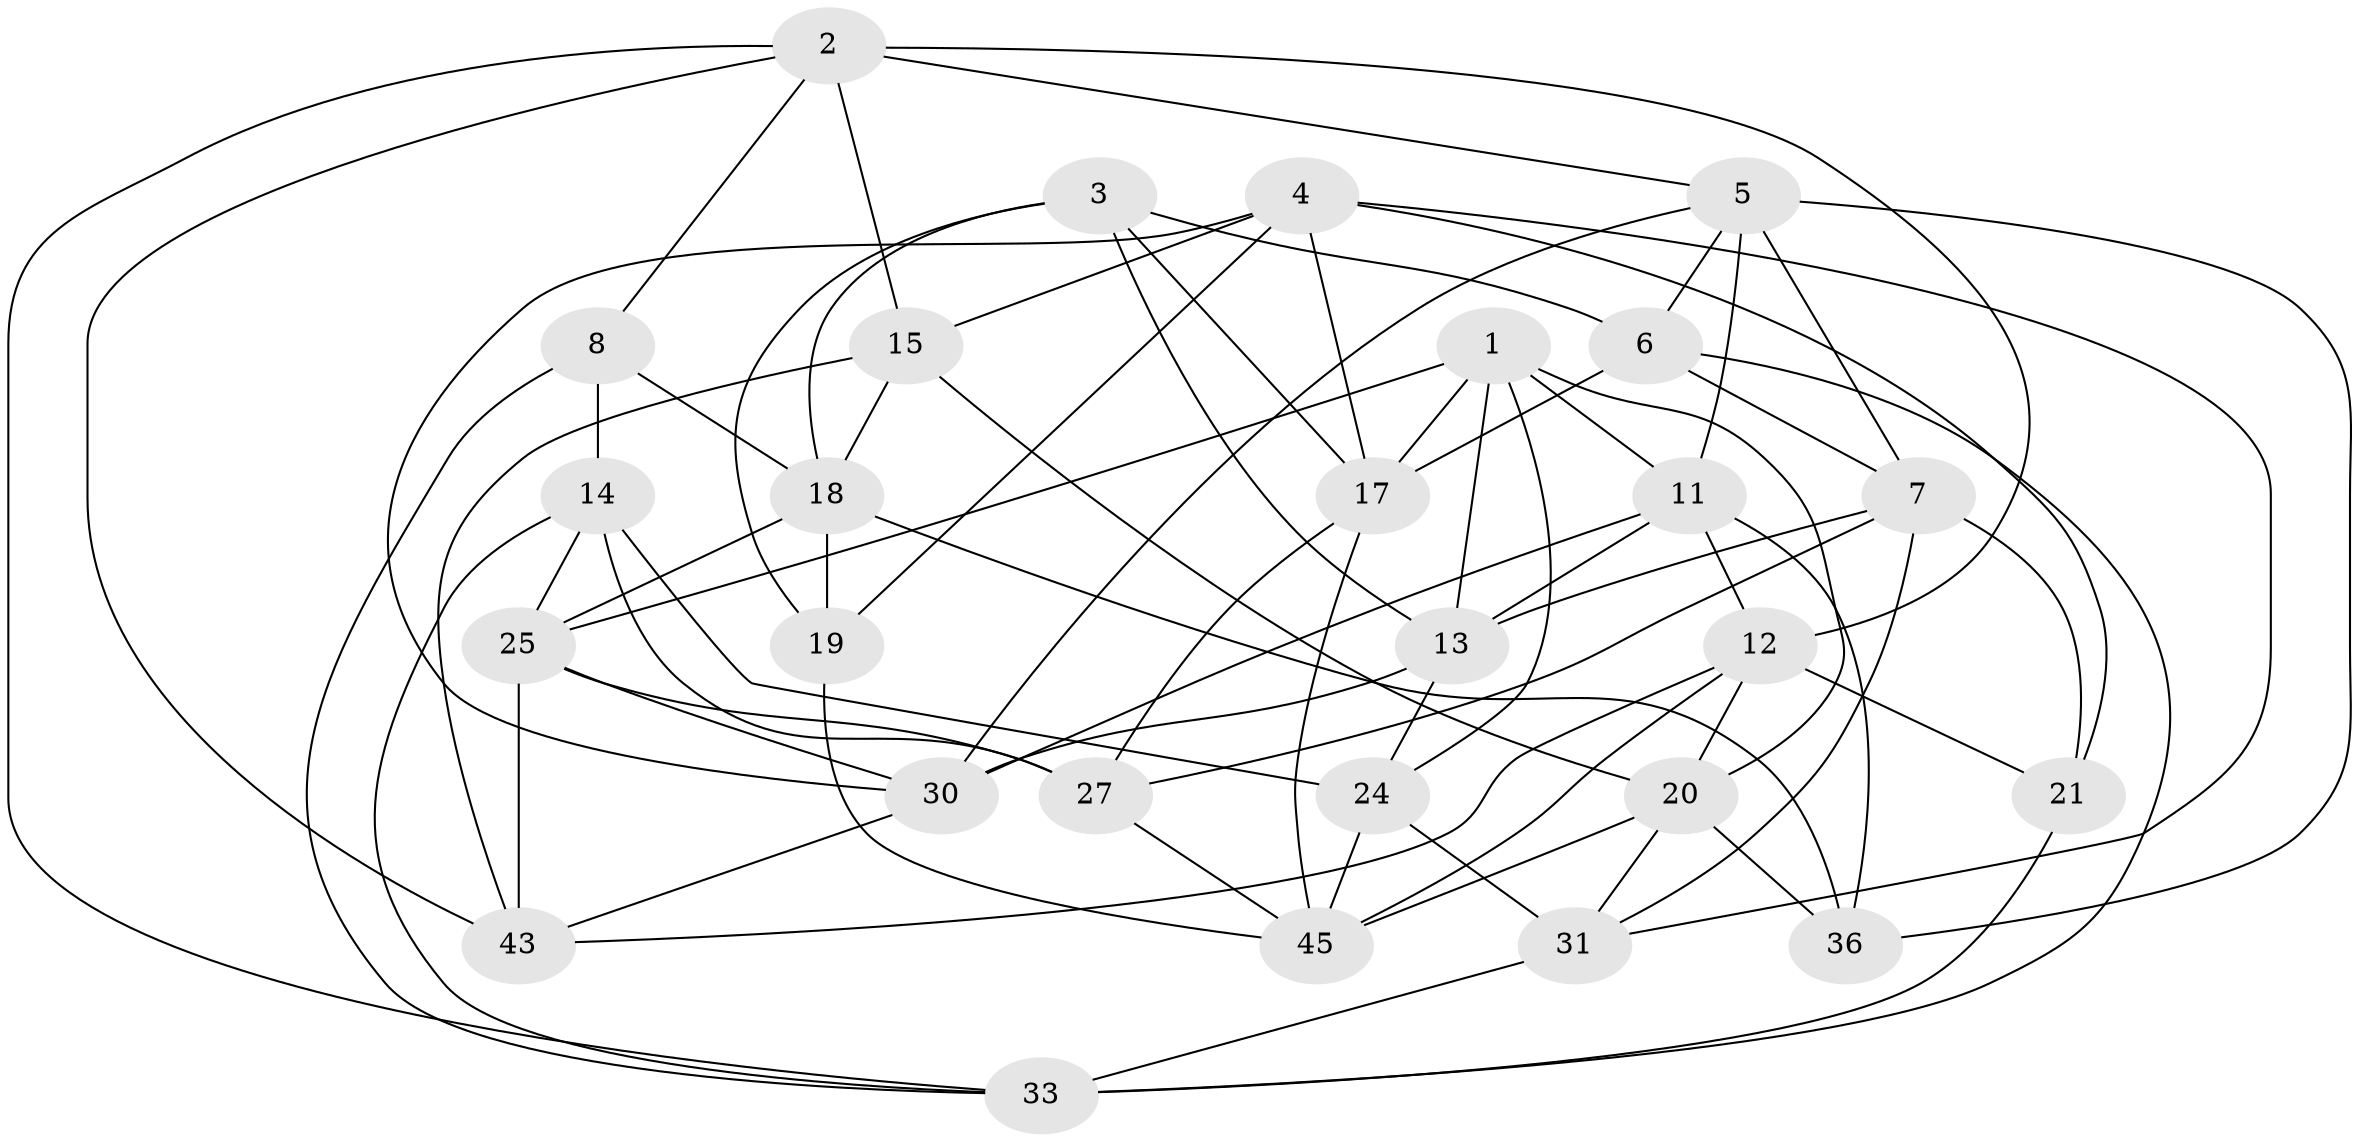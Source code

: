 // Generated by graph-tools (version 1.1) at 2025/52/02/27/25 19:52:28]
// undirected, 27 vertices, 73 edges
graph export_dot {
graph [start="1"]
  node [color=gray90,style=filled];
  1 [super="+22"];
  2 [super="+42"];
  3 [super="+9"];
  4 [super="+10"];
  5 [super="+28"];
  6 [super="+49"];
  7 [super="+23"];
  8;
  11 [super="+34"];
  12 [super="+16"];
  13 [super="+35"];
  14 [super="+38"];
  15 [super="+32"];
  17 [super="+46"];
  18 [super="+44"];
  19;
  20 [super="+26"];
  21;
  24 [super="+29"];
  25 [super="+40"];
  27 [super="+41"];
  30 [super="+47"];
  31 [super="+39"];
  33 [super="+37"];
  36;
  43 [super="+48"];
  45 [super="+50"];
  1 -- 11;
  1 -- 24;
  1 -- 20;
  1 -- 17;
  1 -- 13;
  1 -- 25;
  2 -- 8;
  2 -- 5;
  2 -- 43;
  2 -- 12;
  2 -- 33;
  2 -- 15;
  3 -- 19;
  3 -- 17;
  3 -- 6 [weight=2];
  3 -- 18;
  3 -- 13;
  4 -- 15;
  4 -- 31;
  4 -- 19;
  4 -- 21;
  4 -- 30;
  4 -- 17;
  5 -- 36;
  5 -- 7;
  5 -- 11;
  5 -- 6;
  5 -- 30;
  6 -- 17;
  6 -- 7;
  6 -- 33;
  7 -- 13;
  7 -- 21;
  7 -- 27;
  7 -- 31;
  8 -- 18;
  8 -- 33;
  8 -- 14;
  11 -- 30;
  11 -- 12;
  11 -- 36;
  11 -- 13;
  12 -- 43;
  12 -- 21;
  12 -- 20;
  12 -- 45;
  13 -- 24;
  13 -- 30;
  14 -- 33;
  14 -- 25;
  14 -- 24;
  14 -- 27 [weight=2];
  15 -- 43 [weight=2];
  15 -- 18;
  15 -- 20;
  17 -- 45;
  17 -- 27;
  18 -- 36;
  18 -- 25;
  18 -- 19;
  19 -- 45;
  20 -- 31;
  20 -- 36;
  20 -- 45;
  21 -- 33;
  24 -- 31 [weight=2];
  24 -- 45;
  25 -- 43;
  25 -- 27;
  25 -- 30;
  27 -- 45;
  30 -- 43;
  31 -- 33;
}

